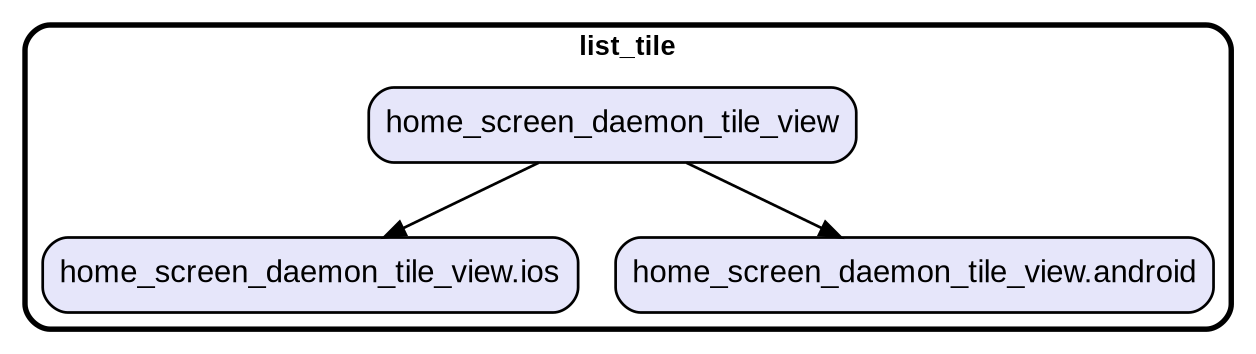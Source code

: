 digraph "" {
  graph [style=rounded fontname="Arial Black" fontsize=13 penwidth=2.6];
  node [shape=rect style="filled,rounded" fontname=Arial fontsize=15 fillcolor=Lavender penwidth=1.3];
  edge [penwidth=1.3];
  "/home_screen_daemon_tile_view.ios.dart" [label="home_screen_daemon_tile_view.ios"];
  "/home_screen_daemon_tile_view.android.dart" [label="home_screen_daemon_tile_view.android"];
  "/home_screen_daemon_tile_view.dart" [label="home_screen_daemon_tile_view"];
  subgraph "cluster~" {
    label="list_tile";
    "/home_screen_daemon_tile_view.ios.dart";
    "/home_screen_daemon_tile_view.android.dart";
    "/home_screen_daemon_tile_view.dart";
  }
  "/home_screen_daemon_tile_view.dart" -> "/home_screen_daemon_tile_view.android.dart";
  "/home_screen_daemon_tile_view.dart" -> "/home_screen_daemon_tile_view.ios.dart";
}
